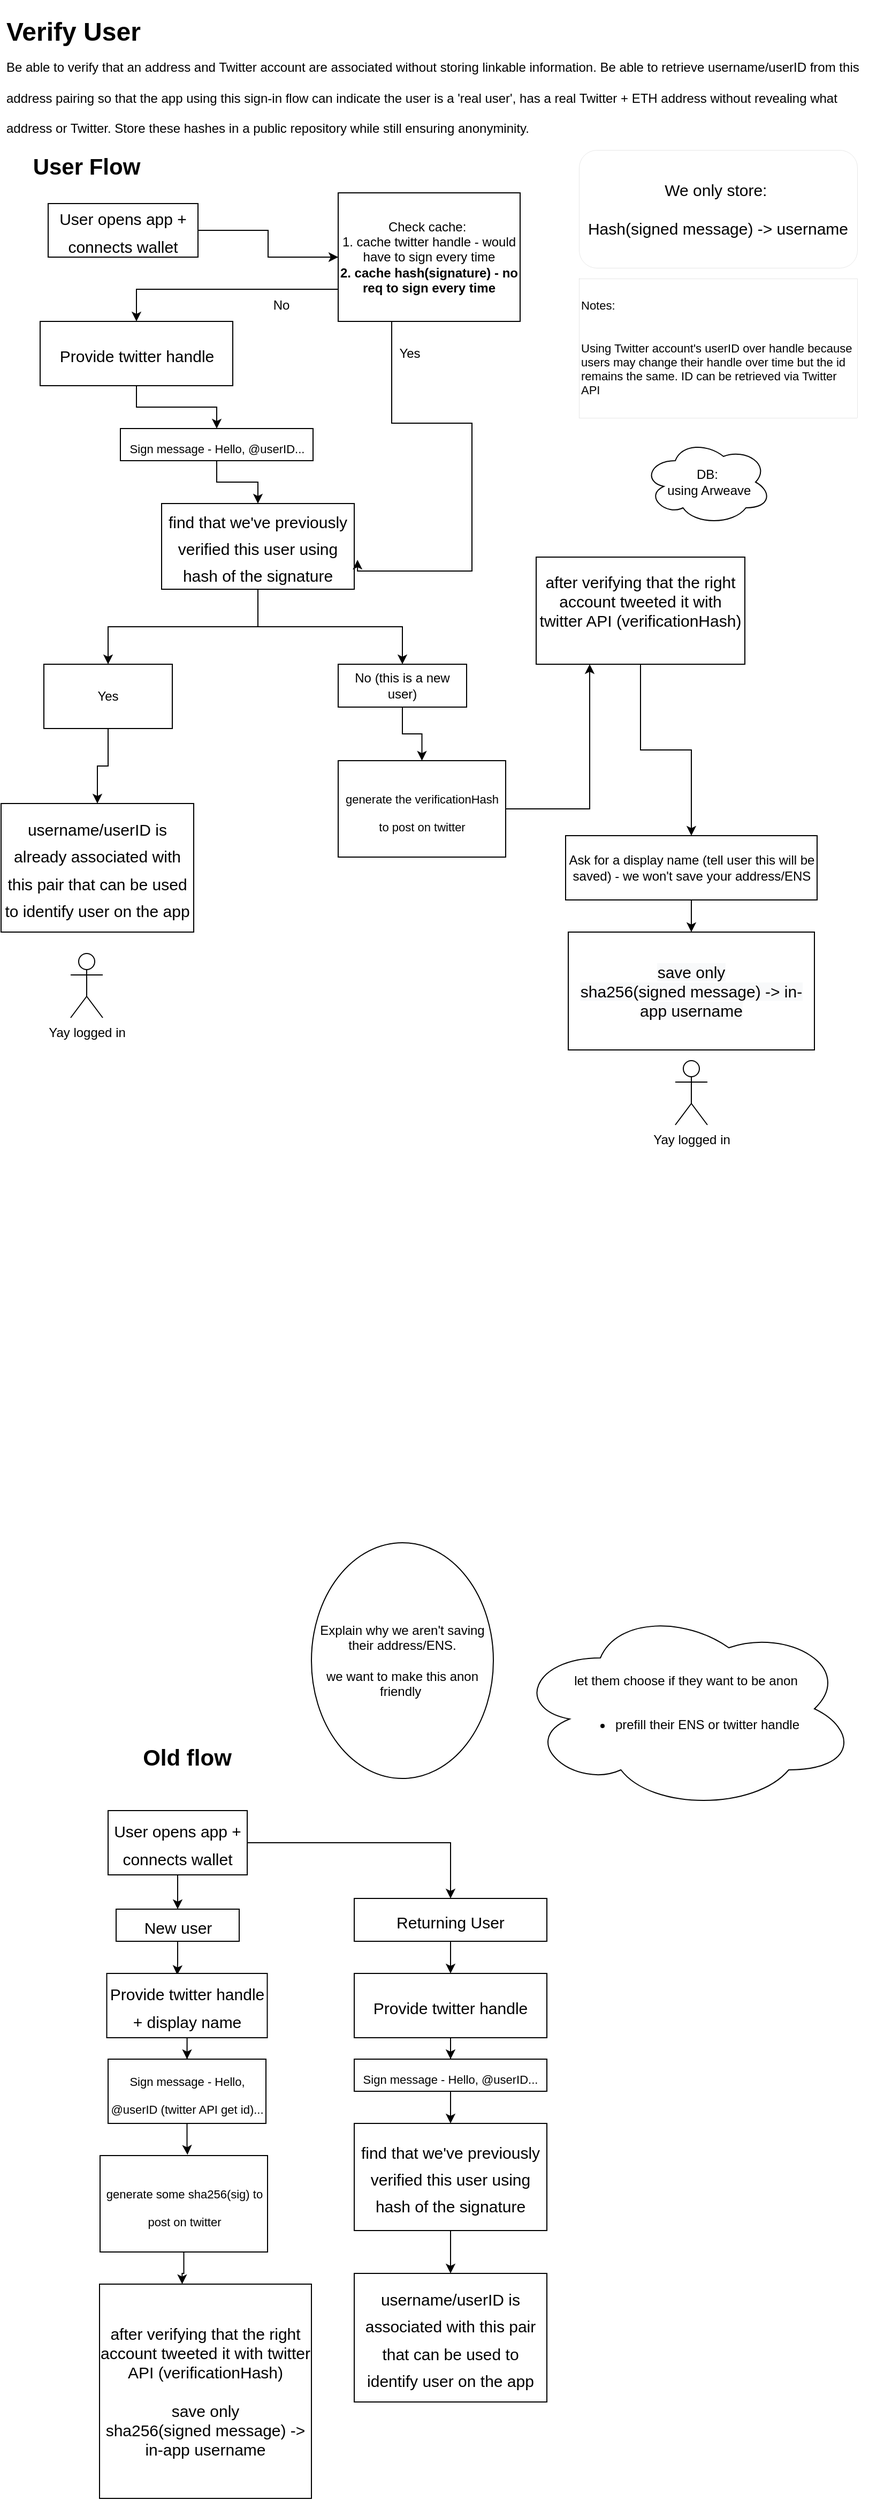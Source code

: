 <mxfile version="20.1.1" type="github">
  <diagram id="frotmppnRAkI8_DNOgKx" name="Page-1">
    <mxGraphModel dx="1234" dy="736" grid="1" gridSize="10" guides="1" tooltips="1" connect="1" arrows="1" fold="1" page="1" pageScale="1" pageWidth="850" pageHeight="1100" math="0" shadow="0">
      <root>
        <mxCell id="0" />
        <mxCell id="1" parent="0" />
        <mxCell id="CW7KyH0B0hUuFeBV_yyw-3" value="&lt;h1&gt;&lt;span style=&quot;background-color: initial;&quot;&gt;Verify User&lt;br&gt;&lt;/span&gt;&lt;span style=&quot;font-size: 12px; font-weight: 400;&quot;&gt;Be able to verify that an address and Twitter account are associated without storing linkable information. Be able to retrieve username/userID from this address pairing so that the app using this sign-in flow can indicate the user is a &#39;real user&#39;, has a real Twitter + ETH address without revealing what address or Twitter. Store these hashes in a public repository while still ensuring anonyminity.&lt;/span&gt;&lt;/h1&gt;" style="text;html=1;strokeColor=none;fillColor=none;spacing=5;spacingTop=-20;whiteSpace=wrap;overflow=hidden;rounded=0;" parent="1" vertex="1">
          <mxGeometry x="20" y="20" width="810" height="120" as="geometry" />
        </mxCell>
        <mxCell id="CW7KyH0B0hUuFeBV_yyw-6" value="&lt;b&gt;&lt;font style=&quot;font-size: 21px;&quot;&gt;User Flow&lt;/font&gt;&lt;/b&gt;" style="text;html=1;strokeColor=none;fillColor=none;align=center;verticalAlign=middle;whiteSpace=wrap;rounded=0;" parent="1" vertex="1">
          <mxGeometry x="20" y="150" width="160" height="30" as="geometry" />
        </mxCell>
        <mxCell id="CW7KyH0B0hUuFeBV_yyw-10" style="edgeStyle=orthogonalEdgeStyle;rounded=0;orthogonalLoop=1;jettySize=auto;html=1;exitX=0.5;exitY=1;exitDx=0;exitDy=0;fontSize=21;" parent="1" source="CW7KyH0B0hUuFeBV_yyw-7" target="CW7KyH0B0hUuFeBV_yyw-8" edge="1">
          <mxGeometry relative="1" as="geometry" />
        </mxCell>
        <mxCell id="CW7KyH0B0hUuFeBV_yyw-11" style="edgeStyle=orthogonalEdgeStyle;rounded=0;orthogonalLoop=1;jettySize=auto;html=1;fontSize=21;" parent="1" source="CW7KyH0B0hUuFeBV_yyw-7" target="CW7KyH0B0hUuFeBV_yyw-9" edge="1">
          <mxGeometry relative="1" as="geometry" />
        </mxCell>
        <mxCell id="CW7KyH0B0hUuFeBV_yyw-7" value="&lt;font style=&quot;font-size: 15px;&quot;&gt;User opens app + connects wallet&lt;/font&gt;" style="rounded=0;whiteSpace=wrap;html=1;fontSize=21;" parent="1" vertex="1">
          <mxGeometry x="120" y="1700" width="130" height="60" as="geometry" />
        </mxCell>
        <mxCell id="CW7KyH0B0hUuFeBV_yyw-24" style="edgeStyle=orthogonalEdgeStyle;rounded=0;orthogonalLoop=1;jettySize=auto;html=1;entryX=0.439;entryY=0.023;entryDx=0;entryDy=0;entryPerimeter=0;fontSize=15;" parent="1" source="CW7KyH0B0hUuFeBV_yyw-8" target="CW7KyH0B0hUuFeBV_yyw-13" edge="1">
          <mxGeometry relative="1" as="geometry" />
        </mxCell>
        <mxCell id="CW7KyH0B0hUuFeBV_yyw-8" value="&lt;font style=&quot;font-size: 15px;&quot;&gt;New user&lt;/font&gt;" style="rounded=0;whiteSpace=wrap;html=1;fontSize=21;" parent="1" vertex="1">
          <mxGeometry x="127.5" y="1792" width="115" height="30" as="geometry" />
        </mxCell>
        <mxCell id="CW7KyH0B0hUuFeBV_yyw-28" style="edgeStyle=orthogonalEdgeStyle;rounded=0;orthogonalLoop=1;jettySize=auto;html=1;exitX=0.5;exitY=1;exitDx=0;exitDy=0;entryX=0.5;entryY=0;entryDx=0;entryDy=0;fontSize=15;" parent="1" source="CW7KyH0B0hUuFeBV_yyw-9" target="CW7KyH0B0hUuFeBV_yyw-17" edge="1">
          <mxGeometry relative="1" as="geometry" />
        </mxCell>
        <mxCell id="CW7KyH0B0hUuFeBV_yyw-9" value="&lt;font style=&quot;font-size: 15px;&quot;&gt;Returning User&lt;/font&gt;" style="rounded=0;whiteSpace=wrap;html=1;fontSize=21;" parent="1" vertex="1">
          <mxGeometry x="350" y="1782" width="180" height="40" as="geometry" />
        </mxCell>
        <mxCell id="CW7KyH0B0hUuFeBV_yyw-25" style="edgeStyle=orthogonalEdgeStyle;rounded=0;orthogonalLoop=1;jettySize=auto;html=1;entryX=0.5;entryY=0;entryDx=0;entryDy=0;fontSize=15;" parent="1" source="CW7KyH0B0hUuFeBV_yyw-13" target="CW7KyH0B0hUuFeBV_yyw-14" edge="1">
          <mxGeometry relative="1" as="geometry" />
        </mxCell>
        <mxCell id="CW7KyH0B0hUuFeBV_yyw-13" value="&lt;font style=&quot;font-size: 15px;&quot;&gt;Provide twitter handle + display name&lt;/font&gt;" style="rounded=0;whiteSpace=wrap;html=1;fontSize=21;" parent="1" vertex="1">
          <mxGeometry x="118.75" y="1852" width="150" height="60" as="geometry" />
        </mxCell>
        <mxCell id="CW7KyH0B0hUuFeBV_yyw-26" style="edgeStyle=orthogonalEdgeStyle;rounded=0;orthogonalLoop=1;jettySize=auto;html=1;entryX=0.522;entryY=-0.009;entryDx=0;entryDy=0;entryPerimeter=0;fontSize=15;" parent="1" source="CW7KyH0B0hUuFeBV_yyw-14" target="CW7KyH0B0hUuFeBV_yyw-22" edge="1">
          <mxGeometry relative="1" as="geometry" />
        </mxCell>
        <mxCell id="CW7KyH0B0hUuFeBV_yyw-14" value="&lt;font style=&quot;font-size: 11px;&quot;&gt;Sign message - Hello, @userID (twitter API get id)...&lt;/font&gt;" style="rounded=0;whiteSpace=wrap;html=1;fontSize=21;" parent="1" vertex="1">
          <mxGeometry x="120" y="1932" width="147.5" height="60" as="geometry" />
        </mxCell>
        <mxCell id="CW7KyH0B0hUuFeBV_yyw-16" value="&lt;span style=&quot;font-size: 15px;&quot;&gt;after verifying that the right account tweeted it with twitter API (verificationHash)&lt;br&gt;&lt;br&gt;save only&lt;br&gt;sha256(signed message) -&amp;gt; in-app username&lt;br&gt;&lt;/span&gt;" style="rounded=0;whiteSpace=wrap;html=1;fontSize=11;" parent="1" vertex="1">
          <mxGeometry x="112" y="2142" width="198" height="200" as="geometry" />
        </mxCell>
        <mxCell id="CW7KyH0B0hUuFeBV_yyw-29" style="edgeStyle=orthogonalEdgeStyle;rounded=0;orthogonalLoop=1;jettySize=auto;html=1;entryX=0.5;entryY=0;entryDx=0;entryDy=0;fontSize=15;" parent="1" source="CW7KyH0B0hUuFeBV_yyw-17" target="CW7KyH0B0hUuFeBV_yyw-21" edge="1">
          <mxGeometry relative="1" as="geometry" />
        </mxCell>
        <mxCell id="CW7KyH0B0hUuFeBV_yyw-17" value="&lt;font style=&quot;font-size: 15px;&quot;&gt;Provide twitter handle&lt;/font&gt;" style="rounded=0;whiteSpace=wrap;html=1;fontSize=21;" parent="1" vertex="1">
          <mxGeometry x="350" y="1852" width="180" height="60" as="geometry" />
        </mxCell>
        <mxCell id="CW7KyH0B0hUuFeBV_yyw-31" style="edgeStyle=orthogonalEdgeStyle;rounded=0;orthogonalLoop=1;jettySize=auto;html=1;entryX=0.5;entryY=0;entryDx=0;entryDy=0;fontSize=15;" parent="1" source="CW7KyH0B0hUuFeBV_yyw-18" target="CW7KyH0B0hUuFeBV_yyw-19" edge="1">
          <mxGeometry relative="1" as="geometry" />
        </mxCell>
        <mxCell id="CW7KyH0B0hUuFeBV_yyw-18" value="&lt;font style=&quot;font-size: 15px;&quot;&gt;find that we&#39;ve previously verified this user using hash of the signature&lt;/font&gt;" style="rounded=0;whiteSpace=wrap;html=1;fontSize=21;" parent="1" vertex="1">
          <mxGeometry x="350" y="1992" width="180" height="100" as="geometry" />
        </mxCell>
        <mxCell id="CW7KyH0B0hUuFeBV_yyw-19" value="&lt;font style=&quot;font-size: 15px;&quot;&gt;username/userID is associated with this pair that can be used to identify user on the app&lt;/font&gt;" style="rounded=0;whiteSpace=wrap;html=1;fontSize=21;" parent="1" vertex="1">
          <mxGeometry x="350" y="2132" width="180" height="120" as="geometry" />
        </mxCell>
        <mxCell id="CW7KyH0B0hUuFeBV_yyw-20" value="We only store:&amp;nbsp;&lt;br&gt;&lt;br&gt;Hash(signed message) -&amp;gt; username" style="rounded=1;whiteSpace=wrap;html=1;fontSize=15;strokeWidth=0;align=center;" parent="1" vertex="1">
          <mxGeometry x="560" y="150" width="260" height="110" as="geometry" />
        </mxCell>
        <mxCell id="CW7KyH0B0hUuFeBV_yyw-30" style="edgeStyle=orthogonalEdgeStyle;rounded=0;orthogonalLoop=1;jettySize=auto;html=1;entryX=0.5;entryY=0;entryDx=0;entryDy=0;fontSize=15;" parent="1" source="CW7KyH0B0hUuFeBV_yyw-21" target="CW7KyH0B0hUuFeBV_yyw-18" edge="1">
          <mxGeometry relative="1" as="geometry" />
        </mxCell>
        <mxCell id="CW7KyH0B0hUuFeBV_yyw-21" value="&lt;span style=&quot;font-size: 11px;&quot;&gt;Sign message - Hello, @userID...&lt;/span&gt;" style="rounded=0;whiteSpace=wrap;html=1;fontSize=21;" parent="1" vertex="1">
          <mxGeometry x="350" y="1932" width="180" height="30" as="geometry" />
        </mxCell>
        <mxCell id="CW7KyH0B0hUuFeBV_yyw-27" style="edgeStyle=orthogonalEdgeStyle;rounded=0;orthogonalLoop=1;jettySize=auto;html=1;entryX=0.39;entryY=0;entryDx=0;entryDy=0;entryPerimeter=0;fontSize=15;" parent="1" source="CW7KyH0B0hUuFeBV_yyw-22" target="CW7KyH0B0hUuFeBV_yyw-16" edge="1">
          <mxGeometry relative="1" as="geometry" />
        </mxCell>
        <mxCell id="CW7KyH0B0hUuFeBV_yyw-22" value="&lt;font style=&quot;font-size: 11px;&quot;&gt;generate some sha256(sig) to post on twitter&lt;/font&gt;" style="rounded=0;whiteSpace=wrap;html=1;fontSize=21;" parent="1" vertex="1">
          <mxGeometry x="112.5" y="2022" width="156.5" height="90" as="geometry" />
        </mxCell>
        <mxCell id="CW7KyH0B0hUuFeBV_yyw-32" value="Notes:&lt;br&gt;&lt;br&gt;&lt;br&gt;Using Twitter account&#39;s userID over handle because users may change their handle over time but the id remains the same. ID can be retrieved via Twitter API" style="whiteSpace=wrap;html=1;fontSize=11;strokeWidth=0;align=left;" parent="1" vertex="1">
          <mxGeometry x="560" y="270" width="260" height="130" as="geometry" />
        </mxCell>
        <mxCell id="iwYcbWCkDC_1uITeM5Qb-36" value="" style="edgeStyle=orthogonalEdgeStyle;rounded=0;orthogonalLoop=1;jettySize=auto;html=1;" parent="1" source="iwYcbWCkDC_1uITeM5Qb-11" target="iwYcbWCkDC_1uITeM5Qb-31" edge="1">
          <mxGeometry relative="1" as="geometry" />
        </mxCell>
        <mxCell id="iwYcbWCkDC_1uITeM5Qb-11" value="&lt;span style=&quot;font-size: 15px;&quot;&gt;after verifying that the right account tweeted it with twitter API (verificationHash)&lt;br&gt;&lt;br&gt;&lt;/span&gt;" style="rounded=0;whiteSpace=wrap;html=1;fontSize=11;" parent="1" vertex="1">
          <mxGeometry x="520" y="530" width="195" height="100" as="geometry" />
        </mxCell>
        <mxCell id="iwYcbWCkDC_1uITeM5Qb-24" style="edgeStyle=orthogonalEdgeStyle;rounded=0;orthogonalLoop=1;jettySize=auto;html=1;entryX=0.5;entryY=0;entryDx=0;entryDy=0;" parent="1" source="iwYcbWCkDC_1uITeM5Qb-13" target="iwYcbWCkDC_1uITeM5Qb-18" edge="1">
          <mxGeometry relative="1" as="geometry" />
        </mxCell>
        <mxCell id="iwYcbWCkDC_1uITeM5Qb-13" value="&lt;font style=&quot;font-size: 15px;&quot;&gt;Provide twitter handle&lt;/font&gt;" style="rounded=0;whiteSpace=wrap;html=1;fontSize=21;" parent="1" vertex="1">
          <mxGeometry x="56.5" y="310" width="180" height="60" as="geometry" />
        </mxCell>
        <mxCell id="iwYcbWCkDC_1uITeM5Qb-29" style="edgeStyle=orthogonalEdgeStyle;rounded=0;orthogonalLoop=1;jettySize=auto;html=1;" parent="1" source="iwYcbWCkDC_1uITeM5Qb-15" target="iwYcbWCkDC_1uITeM5Qb-28" edge="1">
          <mxGeometry relative="1" as="geometry" />
        </mxCell>
        <mxCell id="iwYcbWCkDC_1uITeM5Qb-30" style="edgeStyle=orthogonalEdgeStyle;rounded=0;orthogonalLoop=1;jettySize=auto;html=1;" parent="1" source="iwYcbWCkDC_1uITeM5Qb-15" target="iwYcbWCkDC_1uITeM5Qb-26" edge="1">
          <mxGeometry relative="1" as="geometry" />
        </mxCell>
        <mxCell id="iwYcbWCkDC_1uITeM5Qb-15" value="&lt;font style=&quot;font-size: 15px;&quot;&gt;find that we&#39;ve previously verified this user using hash of the signature&lt;/font&gt;" style="rounded=0;whiteSpace=wrap;html=1;fontSize=21;" parent="1" vertex="1">
          <mxGeometry x="170" y="480" width="180" height="80" as="geometry" />
        </mxCell>
        <mxCell id="iwYcbWCkDC_1uITeM5Qb-16" value="&lt;font style=&quot;font-size: 15px;&quot;&gt;username/userID is already associated with this pair that can be used to identify user on the app&lt;/font&gt;" style="rounded=0;whiteSpace=wrap;html=1;fontSize=21;" parent="1" vertex="1">
          <mxGeometry x="20" y="760" width="180" height="120" as="geometry" />
        </mxCell>
        <mxCell id="iwYcbWCkDC_1uITeM5Qb-25" style="edgeStyle=orthogonalEdgeStyle;rounded=0;orthogonalLoop=1;jettySize=auto;html=1;entryX=0.5;entryY=0;entryDx=0;entryDy=0;" parent="1" source="iwYcbWCkDC_1uITeM5Qb-18" target="iwYcbWCkDC_1uITeM5Qb-15" edge="1">
          <mxGeometry relative="1" as="geometry" />
        </mxCell>
        <mxCell id="iwYcbWCkDC_1uITeM5Qb-18" value="&lt;span style=&quot;font-size: 11px;&quot;&gt;Sign message - Hello, @userID...&lt;/span&gt;" style="rounded=0;whiteSpace=wrap;html=1;fontSize=21;" parent="1" vertex="1">
          <mxGeometry x="131.5" y="410" width="180" height="30" as="geometry" />
        </mxCell>
        <mxCell id="iwYcbWCkDC_1uITeM5Qb-35" value="" style="edgeStyle=orthogonalEdgeStyle;rounded=0;orthogonalLoop=1;jettySize=auto;html=1;" parent="1" source="iwYcbWCkDC_1uITeM5Qb-20" target="iwYcbWCkDC_1uITeM5Qb-11" edge="1">
          <mxGeometry relative="1" as="geometry">
            <Array as="points">
              <mxPoint x="570" y="765" />
            </Array>
          </mxGeometry>
        </mxCell>
        <mxCell id="iwYcbWCkDC_1uITeM5Qb-20" value="&lt;font style=&quot;font-size: 11px;&quot;&gt;generate the verificationHash to post on twitter&lt;/font&gt;" style="rounded=0;whiteSpace=wrap;html=1;fontSize=21;" parent="1" vertex="1">
          <mxGeometry x="335" y="720" width="156.5" height="90" as="geometry" />
        </mxCell>
        <mxCell id="iwYcbWCkDC_1uITeM5Qb-44" style="edgeStyle=orthogonalEdgeStyle;rounded=0;orthogonalLoop=1;jettySize=auto;html=1;entryX=0;entryY=0.5;entryDx=0;entryDy=0;" parent="1" source="iwYcbWCkDC_1uITeM5Qb-21" target="iwYcbWCkDC_1uITeM5Qb-42" edge="1">
          <mxGeometry relative="1" as="geometry" />
        </mxCell>
        <mxCell id="iwYcbWCkDC_1uITeM5Qb-21" value="&lt;font style=&quot;font-size: 15px;&quot;&gt;User opens app + connects wallet&lt;/font&gt;" style="rounded=0;whiteSpace=wrap;html=1;fontSize=21;" parent="1" vertex="1">
          <mxGeometry x="64" y="200" width="140" height="50" as="geometry" />
        </mxCell>
        <mxCell id="iwYcbWCkDC_1uITeM5Qb-33" style="edgeStyle=orthogonalEdgeStyle;rounded=0;orthogonalLoop=1;jettySize=auto;html=1;" parent="1" source="iwYcbWCkDC_1uITeM5Qb-26" target="iwYcbWCkDC_1uITeM5Qb-20" edge="1">
          <mxGeometry relative="1" as="geometry" />
        </mxCell>
        <mxCell id="iwYcbWCkDC_1uITeM5Qb-26" value="No (this is a new user)" style="rounded=0;whiteSpace=wrap;html=1;" parent="1" vertex="1">
          <mxGeometry x="335" y="630" width="120" height="40" as="geometry" />
        </mxCell>
        <mxCell id="iwYcbWCkDC_1uITeM5Qb-34" value="" style="edgeStyle=orthogonalEdgeStyle;rounded=0;orthogonalLoop=1;jettySize=auto;html=1;" parent="1" source="iwYcbWCkDC_1uITeM5Qb-28" target="iwYcbWCkDC_1uITeM5Qb-16" edge="1">
          <mxGeometry relative="1" as="geometry" />
        </mxCell>
        <mxCell id="iwYcbWCkDC_1uITeM5Qb-28" value="Yes" style="rounded=0;whiteSpace=wrap;html=1;" parent="1" vertex="1">
          <mxGeometry x="60" y="630" width="120" height="60" as="geometry" />
        </mxCell>
        <mxCell id="iwYcbWCkDC_1uITeM5Qb-37" value="" style="edgeStyle=orthogonalEdgeStyle;rounded=0;orthogonalLoop=1;jettySize=auto;html=1;" parent="1" source="iwYcbWCkDC_1uITeM5Qb-31" target="iwYcbWCkDC_1uITeM5Qb-32" edge="1">
          <mxGeometry relative="1" as="geometry" />
        </mxCell>
        <mxCell id="iwYcbWCkDC_1uITeM5Qb-31" value="Ask for a display name (tell user this will be saved) - we won&#39;t save your address/ENS" style="rounded=0;whiteSpace=wrap;html=1;" parent="1" vertex="1">
          <mxGeometry x="547.5" y="790" width="235" height="60" as="geometry" />
        </mxCell>
        <mxCell id="iwYcbWCkDC_1uITeM5Qb-32" value="&lt;meta charset=&quot;utf-8&quot;&gt;&lt;span style=&quot;color: rgb(0, 0, 0); font-family: Helvetica; font-size: 15px; font-style: normal; font-variant-ligatures: normal; font-variant-caps: normal; font-weight: 400; letter-spacing: normal; orphans: 2; text-align: center; text-indent: 0px; text-transform: none; widows: 2; word-spacing: 0px; -webkit-text-stroke-width: 0px; background-color: rgb(248, 249, 250); text-decoration-thickness: initial; text-decoration-style: initial; text-decoration-color: initial; float: none; display: inline !important;&quot;&gt;save only&lt;/span&gt;&lt;br style=&quot;color: rgb(0, 0, 0); font-family: Helvetica; font-size: 15px; font-style: normal; font-variant-ligatures: normal; font-variant-caps: normal; font-weight: 400; letter-spacing: normal; orphans: 2; text-align: center; text-indent: 0px; text-transform: none; widows: 2; word-spacing: 0px; -webkit-text-stroke-width: 0px; background-color: rgb(248, 249, 250); text-decoration-thickness: initial; text-decoration-style: initial; text-decoration-color: initial;&quot;&gt;&lt;span style=&quot;color: rgb(0, 0, 0); font-family: Helvetica; font-size: 15px; font-style: normal; font-variant-ligatures: normal; font-variant-caps: normal; font-weight: 400; letter-spacing: normal; orphans: 2; text-align: center; text-indent: 0px; text-transform: none; widows: 2; word-spacing: 0px; -webkit-text-stroke-width: 0px; background-color: rgb(248, 249, 250); text-decoration-thickness: initial; text-decoration-style: initial; text-decoration-color: initial; float: none; display: inline !important;&quot;&gt;sha256(signed message) -&amp;gt; in-app username&lt;/span&gt;" style="rounded=0;whiteSpace=wrap;html=1;" parent="1" vertex="1">
          <mxGeometry x="550" y="880" width="230" height="110" as="geometry" />
        </mxCell>
        <mxCell id="iwYcbWCkDC_1uITeM5Qb-38" value="Explain why we aren&#39;t saving their address/ENS.&lt;br&gt;&lt;br&gt;we want to make this anon friendly&amp;nbsp;" style="ellipse;whiteSpace=wrap;html=1;" parent="1" vertex="1">
          <mxGeometry x="310" y="1450" width="170" height="220" as="geometry" />
        </mxCell>
        <mxCell id="iwYcbWCkDC_1uITeM5Qb-40" value="let them choose if they want to be anon&lt;br&gt;&lt;br&gt;&lt;ul&gt;&lt;li&gt;prefill their ENS or twitter handle&lt;/li&gt;&lt;/ul&gt;" style="ellipse;shape=cloud;whiteSpace=wrap;html=1;" parent="1" vertex="1">
          <mxGeometry x="500" y="1510" width="320" height="190" as="geometry" />
        </mxCell>
        <mxCell id="iwYcbWCkDC_1uITeM5Qb-41" value="&lt;b&gt;&lt;font style=&quot;font-size: 21px;&quot;&gt;Old flow&lt;/font&gt;&lt;/b&gt;" style="text;html=1;strokeColor=none;fillColor=none;align=center;verticalAlign=middle;whiteSpace=wrap;rounded=0;" parent="1" vertex="1">
          <mxGeometry x="113.75" y="1635" width="160" height="30" as="geometry" />
        </mxCell>
        <mxCell id="iwYcbWCkDC_1uITeM5Qb-46" style="edgeStyle=orthogonalEdgeStyle;rounded=0;orthogonalLoop=1;jettySize=auto;html=1;entryX=0.5;entryY=0;entryDx=0;entryDy=0;" parent="1" source="iwYcbWCkDC_1uITeM5Qb-42" target="iwYcbWCkDC_1uITeM5Qb-13" edge="1">
          <mxGeometry relative="1" as="geometry">
            <Array as="points">
              <mxPoint x="147" y="280" />
            </Array>
          </mxGeometry>
        </mxCell>
        <mxCell id="iwYcbWCkDC_1uITeM5Qb-48" style="edgeStyle=orthogonalEdgeStyle;rounded=0;orthogonalLoop=1;jettySize=auto;html=1;entryX=1.017;entryY=0.656;entryDx=0;entryDy=0;entryPerimeter=0;" parent="1" source="iwYcbWCkDC_1uITeM5Qb-42" target="iwYcbWCkDC_1uITeM5Qb-15" edge="1">
          <mxGeometry relative="1" as="geometry">
            <Array as="points">
              <mxPoint x="385" y="405" />
              <mxPoint x="460" y="405" />
              <mxPoint x="460" y="543" />
            </Array>
          </mxGeometry>
        </mxCell>
        <mxCell id="iwYcbWCkDC_1uITeM5Qb-42" value="Check cache:&amp;nbsp;&lt;br&gt;1. cache twitter handle - would have to sign every time&lt;br&gt;&lt;b&gt;2. cache hash(signature) - no req to sign every time&lt;/b&gt;" style="rounded=0;whiteSpace=wrap;html=1;" parent="1" vertex="1">
          <mxGeometry x="335" y="190" width="170" height="120" as="geometry" />
        </mxCell>
        <mxCell id="iwYcbWCkDC_1uITeM5Qb-47" value="DB:&lt;br&gt;&amp;nbsp;using Arweave" style="ellipse;shape=cloud;whiteSpace=wrap;html=1;" parent="1" vertex="1">
          <mxGeometry x="620" y="420" width="120" height="80" as="geometry" />
        </mxCell>
        <mxCell id="iwYcbWCkDC_1uITeM5Qb-49" value="Yes" style="text;html=1;strokeColor=none;fillColor=none;align=center;verticalAlign=middle;whiteSpace=wrap;rounded=0;" parent="1" vertex="1">
          <mxGeometry x="371.5" y="325" width="60" height="30" as="geometry" />
        </mxCell>
        <mxCell id="iwYcbWCkDC_1uITeM5Qb-50" value="No" style="text;html=1;strokeColor=none;fillColor=none;align=center;verticalAlign=middle;whiteSpace=wrap;rounded=0;" parent="1" vertex="1">
          <mxGeometry x="251.5" y="280" width="60" height="30" as="geometry" />
        </mxCell>
        <mxCell id="iwYcbWCkDC_1uITeM5Qb-51" value="Yay logged in" style="shape=umlActor;verticalLabelPosition=bottom;verticalAlign=top;html=1;outlineConnect=0;" parent="1" vertex="1">
          <mxGeometry x="85" y="900" width="30" height="60" as="geometry" />
        </mxCell>
        <mxCell id="iwYcbWCkDC_1uITeM5Qb-52" value="Yay logged in" style="shape=umlActor;verticalLabelPosition=bottom;verticalAlign=top;html=1;outlineConnect=0;" parent="1" vertex="1">
          <mxGeometry x="650" y="1000" width="30" height="60" as="geometry" />
        </mxCell>
      </root>
    </mxGraphModel>
  </diagram>
</mxfile>
